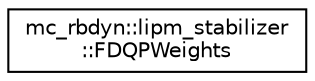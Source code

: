 digraph "Graphical Class Hierarchy"
{
 // INTERACTIVE_SVG=YES
 // LATEX_PDF_SIZE
  edge [fontname="Helvetica",fontsize="10",labelfontname="Helvetica",labelfontsize="10"];
  node [fontname="Helvetica",fontsize="10",shape=record];
  rankdir="LR";
  Node0 [label="mc_rbdyn::lipm_stabilizer\l::FDQPWeights",height=0.2,width=0.4,color="black", fillcolor="white", style="filled",URL="$structmc__rbdyn_1_1lipm__stabilizer_1_1FDQPWeights.html",tooltip=" "];
}
